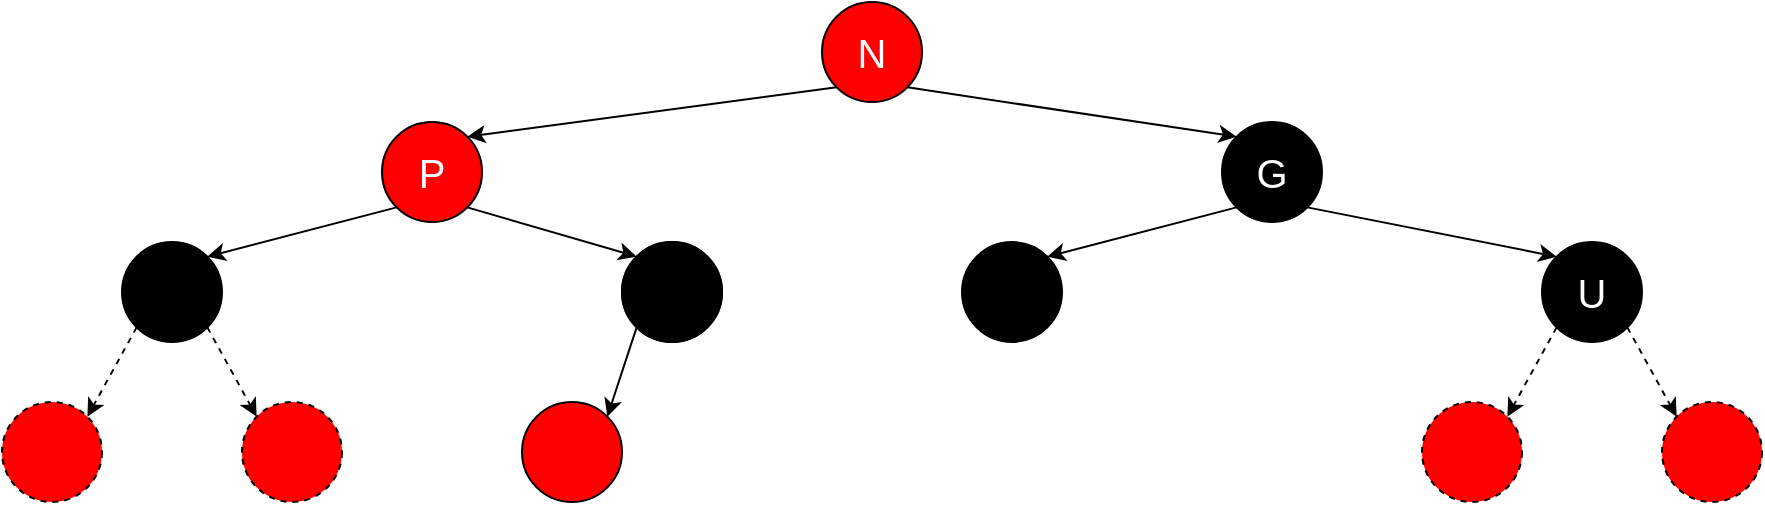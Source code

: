 <mxfile version="20.4.0" type="device"><diagram id="R-cHSDtUfPkVtpVSe-z4" name="Page-1"><mxGraphModel dx="1422" dy="705" grid="1" gridSize="10" guides="1" tooltips="1" connect="1" arrows="1" fold="1" page="1" pageScale="1" pageWidth="850" pageHeight="1100" math="0" shadow="0"><root><mxCell id="0"/><mxCell id="1" parent="0"/><mxCell id="gJLooLLxW_zo6J-UF6FN-78" style="edgeStyle=none;rounded=0;orthogonalLoop=1;jettySize=auto;html=1;exitX=0;exitY=1;exitDx=0;exitDy=0;entryX=1;entryY=0;entryDx=0;entryDy=0;fontSize=20;fontColor=#000000;" parent="1" source="gJLooLLxW_zo6J-UF6FN-79" target="gJLooLLxW_zo6J-UF6FN-80" edge="1"><mxGeometry relative="1" as="geometry"/></mxCell><mxCell id="gJLooLLxW_zo6J-UF6FN-79" value="" style="ellipse;whiteSpace=wrap;html=1;aspect=fixed;fillColor=#000000;" parent="1" vertex="1"><mxGeometry x="1070" y="460" width="50" height="50" as="geometry"/></mxCell><mxCell id="gJLooLLxW_zo6J-UF6FN-80" value="" style="ellipse;whiteSpace=wrap;html=1;aspect=fixed;fillColor=#FF0000;" parent="1" vertex="1"><mxGeometry x="1020" y="540" width="50" height="50" as="geometry"/></mxCell><mxCell id="n1B0MFmd508IJaJsGRzu-10" style="edgeStyle=none;rounded=0;orthogonalLoop=1;jettySize=auto;html=1;exitX=0;exitY=1;exitDx=0;exitDy=0;entryX=1;entryY=0;entryDx=0;entryDy=0;fontSize=13;fontColor=#000000;" edge="1" parent="1" source="gJLooLLxW_zo6J-UF6FN-83" target="gJLooLLxW_zo6J-UF6FN-87"><mxGeometry relative="1" as="geometry"/></mxCell><mxCell id="n1B0MFmd508IJaJsGRzu-13" style="edgeStyle=none;rounded=0;orthogonalLoop=1;jettySize=auto;html=1;exitX=1;exitY=1;exitDx=0;exitDy=0;entryX=0;entryY=0;entryDx=0;entryDy=0;fontSize=13;fontColor=#000000;" edge="1" parent="1" source="gJLooLLxW_zo6J-UF6FN-83" target="gJLooLLxW_zo6J-UF6FN-95"><mxGeometry relative="1" as="geometry"/></mxCell><mxCell id="gJLooLLxW_zo6J-UF6FN-83" value="&lt;font color=&quot;#ffffff&quot;&gt;&lt;span style=&quot;font-size: 20px;&quot;&gt;N&lt;/span&gt;&lt;/font&gt;" style="ellipse;whiteSpace=wrap;html=1;aspect=fixed;fillColor=#FF0000;" parent="1" vertex="1"><mxGeometry x="1170" y="340" width="50" height="50" as="geometry"/></mxCell><mxCell id="gJLooLLxW_zo6J-UF6FN-84" value="" style="ellipse;whiteSpace=wrap;html=1;aspect=fixed;fillColor=#000000;" parent="1" vertex="1"><mxGeometry x="1240" y="460" width="50" height="50" as="geometry"/></mxCell><mxCell id="n1B0MFmd508IJaJsGRzu-1" style="edgeStyle=none;rounded=0;orthogonalLoop=1;jettySize=auto;html=1;exitX=0;exitY=1;exitDx=0;exitDy=0;entryX=1;entryY=0;entryDx=0;entryDy=0;fontSize=13;fontColor=#000000;" edge="1" parent="1" source="gJLooLLxW_zo6J-UF6FN-87" target="gJLooLLxW_zo6J-UF6FN-90"><mxGeometry relative="1" as="geometry"/></mxCell><mxCell id="n1B0MFmd508IJaJsGRzu-3" style="edgeStyle=none;rounded=0;orthogonalLoop=1;jettySize=auto;html=1;exitX=1;exitY=1;exitDx=0;exitDy=0;entryX=0;entryY=0;entryDx=0;entryDy=0;fontSize=13;fontColor=#000000;" edge="1" parent="1" source="gJLooLLxW_zo6J-UF6FN-87" target="gJLooLLxW_zo6J-UF6FN-79"><mxGeometry relative="1" as="geometry"/></mxCell><mxCell id="gJLooLLxW_zo6J-UF6FN-87" value="&lt;font color=&quot;#ffffff&quot; style=&quot;font-size: 20px;&quot;&gt;P&lt;/font&gt;" style="ellipse;whiteSpace=wrap;html=1;aspect=fixed;fillColor=#FF0000;" parent="1" vertex="1"><mxGeometry x="950" y="400" width="50" height="50" as="geometry"/></mxCell><mxCell id="gJLooLLxW_zo6J-UF6FN-88" style="edgeStyle=none;rounded=0;orthogonalLoop=1;jettySize=auto;html=1;exitX=0;exitY=1;exitDx=0;exitDy=0;entryX=1;entryY=0;entryDx=0;entryDy=0;fontSize=20;fontColor=#FFFFFF;dashed=1;" parent="1" source="gJLooLLxW_zo6J-UF6FN-90" target="gJLooLLxW_zo6J-UF6FN-91" edge="1"><mxGeometry relative="1" as="geometry"/></mxCell><mxCell id="gJLooLLxW_zo6J-UF6FN-89" style="edgeStyle=none;rounded=0;orthogonalLoop=1;jettySize=auto;html=1;exitX=1;exitY=1;exitDx=0;exitDy=0;entryX=0;entryY=0;entryDx=0;entryDy=0;dashed=1;fontSize=20;fontColor=#FFFFFF;" parent="1" source="gJLooLLxW_zo6J-UF6FN-90" target="gJLooLLxW_zo6J-UF6FN-92" edge="1"><mxGeometry relative="1" as="geometry"/></mxCell><mxCell id="gJLooLLxW_zo6J-UF6FN-90" value="" style="ellipse;whiteSpace=wrap;html=1;aspect=fixed;fillColor=#000000;" parent="1" vertex="1"><mxGeometry x="820" y="460" width="50" height="50" as="geometry"/></mxCell><mxCell id="gJLooLLxW_zo6J-UF6FN-91" value="" style="ellipse;whiteSpace=wrap;html=1;aspect=fixed;fillColor=#FF0000;dashed=1;" parent="1" vertex="1"><mxGeometry x="760" y="540" width="50" height="50" as="geometry"/></mxCell><mxCell id="gJLooLLxW_zo6J-UF6FN-92" value="" style="ellipse;whiteSpace=wrap;html=1;aspect=fixed;fillColor=#FF0000;dashed=1;" parent="1" vertex="1"><mxGeometry x="880" y="540" width="50" height="50" as="geometry"/></mxCell><mxCell id="gJLooLLxW_zo6J-UF6FN-94" style="edgeStyle=none;rounded=0;orthogonalLoop=1;jettySize=auto;html=1;exitX=1;exitY=1;exitDx=0;exitDy=0;entryX=0;entryY=0;entryDx=0;entryDy=0;fontSize=20;fontColor=#FFFFFF;" parent="1" source="gJLooLLxW_zo6J-UF6FN-95" target="gJLooLLxW_zo6J-UF6FN-98" edge="1"><mxGeometry relative="1" as="geometry"/></mxCell><mxCell id="n1B0MFmd508IJaJsGRzu-12" style="edgeStyle=none;rounded=0;orthogonalLoop=1;jettySize=auto;html=1;exitX=0;exitY=1;exitDx=0;exitDy=0;entryX=1;entryY=0;entryDx=0;entryDy=0;fontSize=13;fontColor=#000000;" edge="1" parent="1" source="gJLooLLxW_zo6J-UF6FN-95" target="gJLooLLxW_zo6J-UF6FN-84"><mxGeometry relative="1" as="geometry"/></mxCell><mxCell id="gJLooLLxW_zo6J-UF6FN-95" value="&lt;font style=&quot;font-size: 20px;&quot; color=&quot;#ffffff&quot;&gt;G&lt;/font&gt;" style="ellipse;whiteSpace=wrap;html=1;aspect=fixed;fillColor=#000000;" parent="1" vertex="1"><mxGeometry x="1370" y="400" width="50" height="50" as="geometry"/></mxCell><mxCell id="gJLooLLxW_zo6J-UF6FN-96" style="edgeStyle=none;rounded=0;orthogonalLoop=1;jettySize=auto;html=1;exitX=0;exitY=1;exitDx=0;exitDy=0;entryX=1;entryY=0;entryDx=0;entryDy=0;fontSize=20;fontColor=#FFFFFF;dashed=1;" parent="1" source="gJLooLLxW_zo6J-UF6FN-98" target="gJLooLLxW_zo6J-UF6FN-101" edge="1"><mxGeometry relative="1" as="geometry"/></mxCell><mxCell id="gJLooLLxW_zo6J-UF6FN-97" style="edgeStyle=none;rounded=0;orthogonalLoop=1;jettySize=auto;html=1;exitX=1;exitY=1;exitDx=0;exitDy=0;entryX=0;entryY=0;entryDx=0;entryDy=0;fontSize=20;fontColor=#FFFFFF;dashed=1;" parent="1" source="gJLooLLxW_zo6J-UF6FN-98" target="gJLooLLxW_zo6J-UF6FN-104" edge="1"><mxGeometry relative="1" as="geometry"/></mxCell><mxCell id="gJLooLLxW_zo6J-UF6FN-98" value="&lt;font color=&quot;#ffffff&quot; style=&quot;font-size: 20px;&quot;&gt;U&lt;/font&gt;" style="ellipse;whiteSpace=wrap;html=1;aspect=fixed;fillColor=#000000;" parent="1" vertex="1"><mxGeometry x="1530" y="460" width="50" height="50" as="geometry"/></mxCell><mxCell id="gJLooLLxW_zo6J-UF6FN-101" value="" style="ellipse;whiteSpace=wrap;html=1;aspect=fixed;fillColor=#FF0000;dashed=1;" parent="1" vertex="1"><mxGeometry x="1470" y="540" width="50" height="50" as="geometry"/></mxCell><mxCell id="gJLooLLxW_zo6J-UF6FN-104" value="" style="ellipse;whiteSpace=wrap;html=1;aspect=fixed;fillColor=#FF0000;dashed=1;" parent="1" vertex="1"><mxGeometry x="1590" y="540" width="50" height="50" as="geometry"/></mxCell><mxCell id="n1B0MFmd508IJaJsGRzu-4" value="" style="ellipse;whiteSpace=wrap;html=1;aspect=fixed;fillColor=#000000;" vertex="1" parent="1"><mxGeometry x="1070" y="460" width="50" height="50" as="geometry"/></mxCell></root></mxGraphModel></diagram></mxfile>